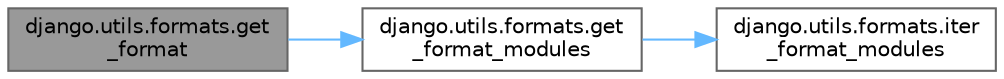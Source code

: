 digraph "django.utils.formats.get_format"
{
 // LATEX_PDF_SIZE
  bgcolor="transparent";
  edge [fontname=Helvetica,fontsize=10,labelfontname=Helvetica,labelfontsize=10];
  node [fontname=Helvetica,fontsize=10,shape=box,height=0.2,width=0.4];
  rankdir="LR";
  Node1 [id="Node000001",label="django.utils.formats.get\l_format",height=0.2,width=0.4,color="gray40", fillcolor="grey60", style="filled", fontcolor="black",tooltip=" "];
  Node1 -> Node2 [id="edge1_Node000001_Node000002",color="steelblue1",style="solid",tooltip=" "];
  Node2 [id="Node000002",label="django.utils.formats.get\l_format_modules",height=0.2,width=0.4,color="grey40", fillcolor="white", style="filled",URL="$namespacedjango_1_1utils_1_1formats.html#ab2facd67613196397257f6d450320367",tooltip=" "];
  Node2 -> Node3 [id="edge2_Node000002_Node000003",color="steelblue1",style="solid",tooltip=" "];
  Node3 [id="Node000003",label="django.utils.formats.iter\l_format_modules",height=0.2,width=0.4,color="grey40", fillcolor="white", style="filled",URL="$namespacedjango_1_1utils_1_1formats.html#a67a645f81dfc75592dedcb52be4421ad",tooltip=" "];
}
